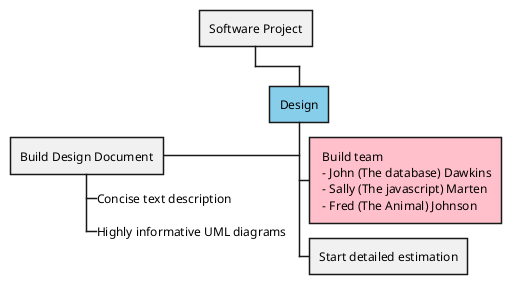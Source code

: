 @startwbs Multiline_Color

<style>
wbsDiagram {
  .pinkname {
      BackgroundColor pink
  }
}
</style>

* Software Project
**[#SkyBlue] Design
***< Build Design Document
****_ Concise text description
****_ Highly informative UML diagrams
***: Build team
 - John (The database) Dawkins
 - Sally (The javascript) Marten
 - Fred (The Animal) Johnson; <<pinkname>>
*** Start detailed estimation
@endwbs